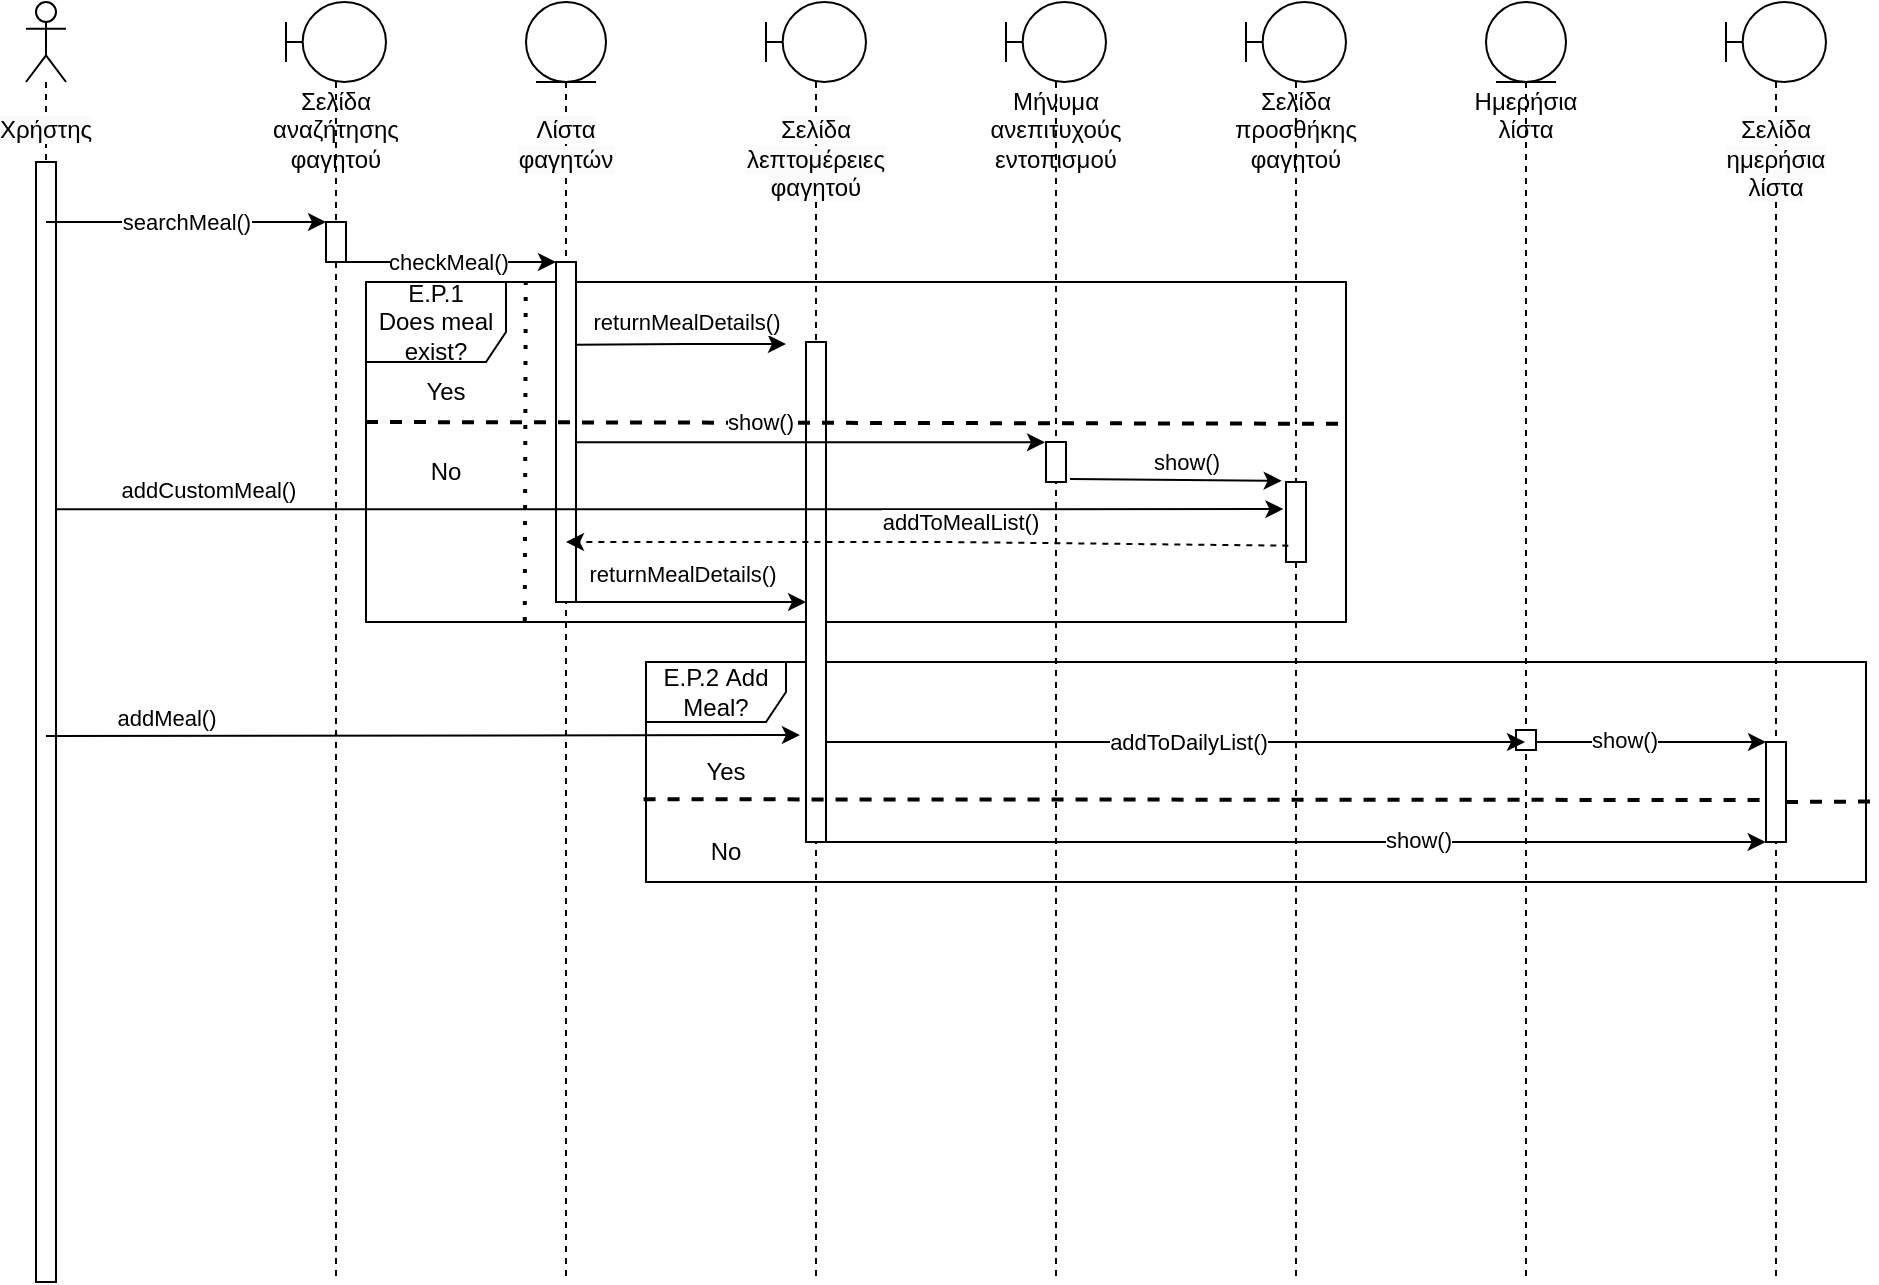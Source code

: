 <mxfile version="20.8.16" type="device"><diagram name="Page-1" id="CytRQbapS5Vo2PdPmSLh"><mxGraphModel dx="674" dy="1241" grid="1" gridSize="10" guides="1" tooltips="1" connect="1" arrows="1" fold="1" page="1" pageScale="1" pageWidth="1169" pageHeight="827" math="0" shadow="0"><root><mxCell id="0"/><mxCell id="1" parent="0"/><mxCell id="a9VUiloPnZ7TFO2Gp0ZQ-100" value="Ε.Ρ.2 Add Meal?" style="shape=umlFrame;whiteSpace=wrap;html=1;strokeColor=#000000;fontColor=#000000;width=70;height=30;" vertex="1" parent="1"><mxGeometry x="500" y="370" width="610" height="110" as="geometry"/></mxCell><mxCell id="a9VUiloPnZ7TFO2Gp0ZQ-26" value="Ε.Ρ.1&lt;br&gt;Does meal exist?" style="shape=umlFrame;whiteSpace=wrap;html=1;width=70;height=40;" vertex="1" parent="1"><mxGeometry x="360" y="180" width="490" height="170" as="geometry"/></mxCell><mxCell id="a9VUiloPnZ7TFO2Gp0ZQ-8" value="&#10;&lt;span style=&quot;color: rgb(0, 0, 0); font-family: Helvetica; font-size: 12px; font-style: normal; font-variant-ligatures: normal; font-variant-caps: normal; font-weight: 400; letter-spacing: normal; orphans: 2; text-align: center; text-indent: 0px; text-transform: none; widows: 2; word-spacing: 0px; -webkit-text-stroke-width: 0px; background-color: rgb(251, 251, 251); text-decoration-thickness: initial; text-decoration-style: initial; text-decoration-color: initial; float: none; display: inline !important;&quot;&gt;Χρήστης&lt;/span&gt;&#10;&#10;" style="shape=umlLifeline;participant=umlActor;perimeter=lifelinePerimeter;whiteSpace=wrap;html=1;container=1;collapsible=0;recursiveResize=0;verticalAlign=top;spacingTop=36;outlineConnect=0;" vertex="1" parent="1"><mxGeometry x="190" y="40" width="20" height="640" as="geometry"/></mxCell><mxCell id="a9VUiloPnZ7TFO2Gp0ZQ-13" value="" style="html=1;points=[];perimeter=orthogonalPerimeter;" vertex="1" parent="a9VUiloPnZ7TFO2Gp0ZQ-8"><mxGeometry x="5" y="80" width="10" height="560" as="geometry"/></mxCell><mxCell id="a9VUiloPnZ7TFO2Gp0ZQ-9" value="Σελίδα αναζήτησης φαγητού" style="shape=umlLifeline;participant=umlBoundary;perimeter=lifelinePerimeter;whiteSpace=wrap;html=1;container=1;collapsible=0;recursiveResize=0;verticalAlign=top;spacingTop=36;outlineConnect=0;size=40;" vertex="1" parent="1"><mxGeometry x="320" y="40" width="50" height="640" as="geometry"/></mxCell><mxCell id="a9VUiloPnZ7TFO2Gp0ZQ-14" value="" style="html=1;points=[];perimeter=orthogonalPerimeter;" vertex="1" parent="a9VUiloPnZ7TFO2Gp0ZQ-9"><mxGeometry x="20" y="110" width="10" height="20" as="geometry"/></mxCell><mxCell id="a9VUiloPnZ7TFO2Gp0ZQ-109" value="No" style="text;html=1;strokeColor=none;fillColor=none;align=center;verticalAlign=middle;whiteSpace=wrap;rounded=0;fontColor=#000000;" vertex="1" parent="a9VUiloPnZ7TFO2Gp0ZQ-9"><mxGeometry x="50" y="220" width="60" height="30" as="geometry"/></mxCell><mxCell id="a9VUiloPnZ7TFO2Gp0ZQ-10" value="&#10;&lt;span style=&quot;color: rgb(0, 0, 0); font-family: Helvetica; font-size: 12px; font-style: normal; font-variant-ligatures: normal; font-variant-caps: normal; font-weight: 400; letter-spacing: normal; orphans: 2; text-align: center; text-indent: 0px; text-transform: none; widows: 2; word-spacing: 0px; -webkit-text-stroke-width: 0px; background-color: rgb(251, 251, 251); text-decoration-thickness: initial; text-decoration-style: initial; text-decoration-color: initial; float: none; display: inline !important;&quot;&gt;Σελίδα λεπτομέρειες φαγητού&lt;/span&gt;&#10;&#10;" style="shape=umlLifeline;participant=umlBoundary;perimeter=lifelinePerimeter;whiteSpace=wrap;html=1;container=1;collapsible=0;recursiveResize=0;verticalAlign=top;spacingTop=36;outlineConnect=0;" vertex="1" parent="1"><mxGeometry x="560" y="40" width="50" height="640" as="geometry"/></mxCell><mxCell id="a9VUiloPnZ7TFO2Gp0ZQ-47" value="" style="html=1;points=[];perimeter=orthogonalPerimeter;" vertex="1" parent="a9VUiloPnZ7TFO2Gp0ZQ-10"><mxGeometry x="20" y="300" width="10" height="10" as="geometry"/></mxCell><mxCell id="a9VUiloPnZ7TFO2Gp0ZQ-48" value="" style="html=1;points=[];perimeter=orthogonalPerimeter;" vertex="1" parent="a9VUiloPnZ7TFO2Gp0ZQ-10"><mxGeometry x="20" y="170" width="10" height="250" as="geometry"/></mxCell><mxCell id="a9VUiloPnZ7TFO2Gp0ZQ-34" value="" style="endArrow=classic;html=1;rounded=0;dashed=1;startArrow=none;" edge="1" parent="a9VUiloPnZ7TFO2Gp0ZQ-10" source="a9VUiloPnZ7TFO2Gp0ZQ-48" target="a9VUiloPnZ7TFO2Gp0ZQ-10"><mxGeometry width="50" height="50" relative="1" as="geometry"><mxPoint x="-90" y="170" as="sourcePoint"/><mxPoint x="-10" y="190" as="targetPoint"/></mxGeometry></mxCell><mxCell id="a9VUiloPnZ7TFO2Gp0ZQ-11" value="&#10;&lt;span style=&quot;color: rgb(0, 0, 0); font-family: Helvetica; font-size: 12px; font-style: normal; font-variant-ligatures: normal; font-variant-caps: normal; font-weight: 400; letter-spacing: normal; orphans: 2; text-align: center; text-indent: 0px; text-transform: none; widows: 2; word-spacing: 0px; -webkit-text-stroke-width: 0px; background-color: rgb(251, 251, 251); text-decoration-thickness: initial; text-decoration-style: initial; text-decoration-color: initial; float: none; display: inline !important;&quot;&gt;Σελίδα ημερήσια λίστα&lt;/span&gt;&#10;&#10;" style="shape=umlLifeline;participant=umlBoundary;perimeter=lifelinePerimeter;whiteSpace=wrap;html=1;container=1;collapsible=0;recursiveResize=0;verticalAlign=top;spacingTop=36;outlineConnect=0;" vertex="1" parent="1"><mxGeometry x="1040" y="40" width="50" height="640" as="geometry"/></mxCell><mxCell id="a9VUiloPnZ7TFO2Gp0ZQ-97" value="" style="html=1;points=[];perimeter=orthogonalPerimeter;strokeColor=#000000;fontColor=#000000;" vertex="1" parent="a9VUiloPnZ7TFO2Gp0ZQ-11"><mxGeometry x="20" y="370" width="10" height="50" as="geometry"/></mxCell><mxCell id="a9VUiloPnZ7TFO2Gp0ZQ-12" value="&#10;&lt;span style=&quot;color: rgb(0, 0, 0); font-family: Helvetica; font-size: 12px; font-style: normal; font-variant-ligatures: normal; font-variant-caps: normal; font-weight: 400; letter-spacing: normal; orphans: 2; text-align: center; text-indent: 0px; text-transform: none; widows: 2; word-spacing: 0px; -webkit-text-stroke-width: 0px; background-color: rgb(251, 251, 251); text-decoration-thickness: initial; text-decoration-style: initial; text-decoration-color: initial; float: none; display: inline !important;&quot;&gt;Λίστα φαγητών&lt;/span&gt;&#10;&#10;" style="shape=umlLifeline;participant=umlEntity;perimeter=lifelinePerimeter;whiteSpace=wrap;html=1;container=1;collapsible=0;recursiveResize=0;verticalAlign=top;spacingTop=36;outlineConnect=0;" vertex="1" parent="1"><mxGeometry x="440" y="40" width="40" height="640" as="geometry"/></mxCell><mxCell id="a9VUiloPnZ7TFO2Gp0ZQ-57" value="" style="html=1;points=[];perimeter=orthogonalPerimeter;" vertex="1" parent="a9VUiloPnZ7TFO2Gp0ZQ-12"><mxGeometry x="15" y="130" width="10" height="170" as="geometry"/></mxCell><mxCell id="a9VUiloPnZ7TFO2Gp0ZQ-17" value="searchMeal()" style="edgeStyle=orthogonalEdgeStyle;rounded=0;orthogonalLoop=1;jettySize=auto;html=1;" edge="1" parent="1"><mxGeometry relative="1" as="geometry"><mxPoint x="200" y="150" as="sourcePoint"/><mxPoint x="340" y="150" as="targetPoint"/><Array as="points"><mxPoint x="339" y="150"/></Array></mxGeometry></mxCell><mxCell id="a9VUiloPnZ7TFO2Gp0ZQ-18" value="Ημερήσια λίστα" style="shape=umlLifeline;participant=umlEntity;perimeter=lifelinePerimeter;whiteSpace=wrap;html=1;container=1;collapsible=0;recursiveResize=0;verticalAlign=top;spacingTop=36;outlineConnect=0;" vertex="1" parent="1"><mxGeometry x="920" y="40" width="40" height="640" as="geometry"/></mxCell><mxCell id="a9VUiloPnZ7TFO2Gp0ZQ-95" value="" style="endArrow=classic;html=1;rounded=0;fontColor=#000000;startArrow=none;" edge="1" parent="a9VUiloPnZ7TFO2Gp0ZQ-18" source="a9VUiloPnZ7TFO2Gp0ZQ-96"><mxGeometry width="50" height="50" relative="1" as="geometry"><mxPoint x="20" y="370" as="sourcePoint"/><mxPoint x="140" y="370" as="targetPoint"/></mxGeometry></mxCell><mxCell id="a9VUiloPnZ7TFO2Gp0ZQ-103" value="show()" style="edgeLabel;html=1;align=center;verticalAlign=middle;resizable=0;points=[];fontColor=#000000;" vertex="1" connectable="0" parent="a9VUiloPnZ7TFO2Gp0ZQ-95"><mxGeometry x="-0.242" y="1" relative="1" as="geometry"><mxPoint as="offset"/></mxGeometry></mxCell><mxCell id="a9VUiloPnZ7TFO2Gp0ZQ-96" value="" style="html=1;points=[];perimeter=orthogonalPerimeter;strokeColor=#000000;fontColor=#000000;" vertex="1" parent="a9VUiloPnZ7TFO2Gp0ZQ-18"><mxGeometry x="15" y="364" width="10" height="10" as="geometry"/></mxCell><mxCell id="a9VUiloPnZ7TFO2Gp0ZQ-20" value="Μήνυμα ανεπιτυχούς εντοπισμού" style="shape=umlLifeline;participant=umlBoundary;perimeter=lifelinePerimeter;whiteSpace=wrap;html=1;container=1;collapsible=0;recursiveResize=0;verticalAlign=top;spacingTop=36;outlineConnect=0;strokeColor=#000000;" vertex="1" parent="1"><mxGeometry x="680" y="40" width="50" height="640" as="geometry"/></mxCell><mxCell id="a9VUiloPnZ7TFO2Gp0ZQ-54" value="" style="html=1;points=[];perimeter=orthogonalPerimeter;" vertex="1" parent="a9VUiloPnZ7TFO2Gp0ZQ-20"><mxGeometry x="20" y="220" width="10" height="20" as="geometry"/></mxCell><mxCell id="a9VUiloPnZ7TFO2Gp0ZQ-36" value="" style="endArrow=classic;html=1;rounded=0;startArrow=none;" edge="1" parent="a9VUiloPnZ7TFO2Gp0ZQ-20" source="a9VUiloPnZ7TFO2Gp0ZQ-54" target="a9VUiloPnZ7TFO2Gp0ZQ-20"><mxGeometry width="50" height="50" relative="1" as="geometry"><mxPoint x="-180" y="340" as="sourcePoint"/><mxPoint x="-130" y="290" as="targetPoint"/><Array as="points"/></mxGeometry></mxCell><mxCell id="a9VUiloPnZ7TFO2Gp0ZQ-21" value="Σελίδα προσθήκης φαγητού" style="shape=umlLifeline;participant=umlBoundary;perimeter=lifelinePerimeter;whiteSpace=wrap;html=1;container=1;collapsible=0;recursiveResize=0;verticalAlign=top;spacingTop=36;outlineConnect=0;" vertex="1" parent="1"><mxGeometry x="800" y="40" width="50" height="640" as="geometry"/></mxCell><mxCell id="a9VUiloPnZ7TFO2Gp0ZQ-55" value="" style="html=1;points=[];perimeter=orthogonalPerimeter;" vertex="1" parent="a9VUiloPnZ7TFO2Gp0ZQ-21"><mxGeometry x="20" y="240" width="10" height="40" as="geometry"/></mxCell><mxCell id="a9VUiloPnZ7TFO2Gp0ZQ-23" value="" style="edgeStyle=orthogonalEdgeStyle;rounded=0;orthogonalLoop=1;jettySize=auto;html=1;" edge="1" parent="1" source="a9VUiloPnZ7TFO2Gp0ZQ-14"><mxGeometry relative="1" as="geometry"><mxPoint x="455" y="170" as="targetPoint"/><Array as="points"><mxPoint x="430" y="170"/><mxPoint x="430" y="170"/></Array></mxGeometry></mxCell><mxCell id="a9VUiloPnZ7TFO2Gp0ZQ-24" value="checkMeal()" style="edgeLabel;html=1;align=center;verticalAlign=middle;resizable=0;points=[];" vertex="1" connectable="0" parent="a9VUiloPnZ7TFO2Gp0ZQ-23"><mxGeometry x="-0.248" y="-1" relative="1" as="geometry"><mxPoint x="11" y="-1" as="offset"/></mxGeometry></mxCell><mxCell id="a9VUiloPnZ7TFO2Gp0ZQ-28" value="" style="endArrow=none;dashed=1;html=1;strokeWidth=2;rounded=0;entryX=1.004;entryY=0.417;entryDx=0;entryDy=0;entryPerimeter=0;" edge="1" parent="1" target="a9VUiloPnZ7TFO2Gp0ZQ-26"><mxGeometry width="50" height="50" relative="1" as="geometry"><mxPoint x="360" y="250" as="sourcePoint"/><mxPoint x="850" y="240" as="targetPoint"/></mxGeometry></mxCell><mxCell id="a9VUiloPnZ7TFO2Gp0ZQ-29" value="" style="endArrow=none;dashed=1;html=1;dashPattern=1 3;strokeWidth=2;rounded=0;entryX=0.163;entryY=0;entryDx=0;entryDy=0;entryPerimeter=0;exitX=0.162;exitY=0.997;exitDx=0;exitDy=0;exitPerimeter=0;" edge="1" parent="1" source="a9VUiloPnZ7TFO2Gp0ZQ-26" target="a9VUiloPnZ7TFO2Gp0ZQ-26"><mxGeometry width="50" height="50" relative="1" as="geometry"><mxPoint x="540" y="380" as="sourcePoint"/><mxPoint x="590" y="330" as="targetPoint"/></mxGeometry></mxCell><mxCell id="a9VUiloPnZ7TFO2Gp0ZQ-38" value="" style="endArrow=classic;html=1;rounded=0;exitX=1.2;exitY=0.925;exitDx=0;exitDy=0;exitPerimeter=0;entryX=-0.217;entryY=-0.015;entryDx=0;entryDy=0;entryPerimeter=0;" edge="1" parent="1" source="a9VUiloPnZ7TFO2Gp0ZQ-54" target="a9VUiloPnZ7TFO2Gp0ZQ-55"><mxGeometry width="50" height="50" relative="1" as="geometry"><mxPoint x="740" y="360" as="sourcePoint"/><mxPoint x="790" y="310" as="targetPoint"/><Array as="points"/></mxGeometry></mxCell><mxCell id="a9VUiloPnZ7TFO2Gp0ZQ-39" value="show()" style="edgeLabel;html=1;align=center;verticalAlign=middle;resizable=0;points=[];" vertex="1" connectable="0" parent="a9VUiloPnZ7TFO2Gp0ZQ-38"><mxGeometry x="-0.127" y="-2" relative="1" as="geometry"><mxPoint x="12" y="-11" as="offset"/></mxGeometry></mxCell><mxCell id="a9VUiloPnZ7TFO2Gp0ZQ-42" style="edgeStyle=orthogonalEdgeStyle;rounded=0;orthogonalLoop=1;jettySize=auto;html=1;exitX=0.5;exitY=1;exitDx=0;exitDy=0;dashed=1;endArrow=openThin;endFill=0;" edge="1" parent="1"><mxGeometry relative="1" as="geometry"><mxPoint x="400" y="330" as="sourcePoint"/><mxPoint x="400" y="330" as="targetPoint"/></mxGeometry></mxCell><mxCell id="a9VUiloPnZ7TFO2Gp0ZQ-44" value="" style="endArrow=classic;html=1;rounded=0;entryX=-0.133;entryY=0.339;entryDx=0;entryDy=0;entryPerimeter=0;exitX=1.035;exitY=0.31;exitDx=0;exitDy=0;exitPerimeter=0;" edge="1" parent="1" source="a9VUiloPnZ7TFO2Gp0ZQ-13" target="a9VUiloPnZ7TFO2Gp0ZQ-55"><mxGeometry width="50" height="50" relative="1" as="geometry"><mxPoint x="400" y="360" as="sourcePoint"/><mxPoint x="450" y="310" as="targetPoint"/><Array as="points"/></mxGeometry></mxCell><mxCell id="a9VUiloPnZ7TFO2Gp0ZQ-45" value="addCustomMeal()" style="edgeLabel;html=1;align=center;verticalAlign=middle;resizable=0;points=[];" vertex="1" connectable="0" parent="a9VUiloPnZ7TFO2Gp0ZQ-44"><mxGeometry x="-0.067" y="-1" relative="1" as="geometry"><mxPoint x="-211" y="-11" as="offset"/></mxGeometry></mxCell><mxCell id="a9VUiloPnZ7TFO2Gp0ZQ-40" value="" style="endArrow=classic;html=1;rounded=0;dashed=1;endFill=1;exitX=0.117;exitY=0.796;exitDx=0;exitDy=0;exitPerimeter=0;" edge="1" parent="1" source="a9VUiloPnZ7TFO2Gp0ZQ-55"><mxGeometry width="50" height="50" relative="1" as="geometry"><mxPoint x="821" y="303" as="sourcePoint"/><mxPoint x="460" y="310" as="targetPoint"/><Array as="points"><mxPoint x="650" y="310"/></Array></mxGeometry></mxCell><mxCell id="a9VUiloPnZ7TFO2Gp0ZQ-41" value="addToMealList()" style="edgeLabel;html=1;align=center;verticalAlign=middle;resizable=0;points=[];" vertex="1" connectable="0" parent="a9VUiloPnZ7TFO2Gp0ZQ-40"><mxGeometry x="-0.133" y="2" relative="1" as="geometry"><mxPoint x="-8" y="-12" as="offset"/></mxGeometry></mxCell><mxCell id="a9VUiloPnZ7TFO2Gp0ZQ-46" value="&lt;span style=&quot;color: rgb(0, 0, 0); font-family: Helvetica; font-size: 11px; font-style: normal; font-variant-ligatures: normal; font-variant-caps: normal; font-weight: 400; letter-spacing: normal; orphans: 2; text-align: center; text-indent: 0px; text-transform: none; widows: 2; word-spacing: 0px; -webkit-text-stroke-width: 0px; background-color: rgb(255, 255, 255); text-decoration-thickness: initial; text-decoration-style: initial; text-decoration-color: initial; float: none; display: inline !important;&quot;&gt;returnMealDetails()&lt;/span&gt;" style="endArrow=classic;html=1;rounded=0;" edge="1" parent="1"><mxGeometry x="-0.044" y="14" width="50" height="50" relative="1" as="geometry"><mxPoint x="460" y="340" as="sourcePoint"/><mxPoint x="580" y="340" as="targetPoint"/><mxPoint as="offset"/></mxGeometry></mxCell><mxCell id="a9VUiloPnZ7TFO2Gp0ZQ-49" value="" style="endArrow=classic;html=1;rounded=0;endFill=1;exitX=1;exitY=0.827;exitDx=0;exitDy=0;exitPerimeter=0;" edge="1" parent="1"><mxGeometry width="50" height="50" relative="1" as="geometry"><mxPoint x="465" y="211.35" as="sourcePoint"/><mxPoint x="570" y="211" as="targetPoint"/><Array as="points"><mxPoint x="520" y="211"/></Array></mxGeometry></mxCell><mxCell id="a9VUiloPnZ7TFO2Gp0ZQ-110" value="returnMealDetails()" style="edgeLabel;html=1;align=center;verticalAlign=middle;resizable=0;points=[];fontColor=#000000;" vertex="1" connectable="0" parent="a9VUiloPnZ7TFO2Gp0ZQ-49"><mxGeometry x="-0.325" y="3" relative="1" as="geometry"><mxPoint x="19" y="-8" as="offset"/></mxGeometry></mxCell><mxCell id="a9VUiloPnZ7TFO2Gp0ZQ-52" value="" style="endArrow=classic;html=1;rounded=0;endFill=1;entryX=-0.05;entryY=0.008;entryDx=0;entryDy=0;entryPerimeter=0;" edge="1" parent="1" source="a9VUiloPnZ7TFO2Gp0ZQ-57" target="a9VUiloPnZ7TFO2Gp0ZQ-54"><mxGeometry width="50" height="50" relative="1" as="geometry"><mxPoint x="465" y="310.56" as="sourcePoint"/><mxPoint x="704.5" y="310" as="targetPoint"/></mxGeometry></mxCell><mxCell id="a9VUiloPnZ7TFO2Gp0ZQ-53" value="show()" style="edgeLabel;html=1;align=center;verticalAlign=middle;resizable=0;points=[];" vertex="1" connectable="0" parent="a9VUiloPnZ7TFO2Gp0ZQ-52"><mxGeometry x="-0.249" y="2" relative="1" as="geometry"><mxPoint x="4" y="-8" as="offset"/></mxGeometry></mxCell><mxCell id="a9VUiloPnZ7TFO2Gp0ZQ-91" value="" style="endArrow=classic;html=1;rounded=0;fontColor=#000000;" edge="1" parent="1" target="a9VUiloPnZ7TFO2Gp0ZQ-18"><mxGeometry width="50" height="50" relative="1" as="geometry"><mxPoint x="590" y="410" as="sourcePoint"/><mxPoint x="690" y="410" as="targetPoint"/><Array as="points"><mxPoint x="660" y="410"/></Array></mxGeometry></mxCell><mxCell id="a9VUiloPnZ7TFO2Gp0ZQ-99" value="addToDailyList()" style="edgeLabel;html=1;align=center;verticalAlign=middle;resizable=0;points=[];fontColor=#000000;" vertex="1" connectable="0" parent="a9VUiloPnZ7TFO2Gp0ZQ-91"><mxGeometry x="0.68" y="-1" relative="1" as="geometry"><mxPoint x="-113" y="-1" as="offset"/></mxGeometry></mxCell><mxCell id="a9VUiloPnZ7TFO2Gp0ZQ-92" value="" style="endArrow=classic;html=1;rounded=0;fontColor=#000000;entryX=-0.304;entryY=0.786;entryDx=0;entryDy=0;entryPerimeter=0;" edge="1" parent="1" target="a9VUiloPnZ7TFO2Gp0ZQ-48"><mxGeometry width="50" height="50" relative="1" as="geometry"><mxPoint x="200" y="407" as="sourcePoint"/><mxPoint x="580" y="390" as="targetPoint"/><Array as="points"/></mxGeometry></mxCell><mxCell id="a9VUiloPnZ7TFO2Gp0ZQ-106" value="addMeal()" style="edgeLabel;html=1;align=center;verticalAlign=middle;resizable=0;points=[];fontColor=#000000;" vertex="1" connectable="0" parent="a9VUiloPnZ7TFO2Gp0ZQ-92"><mxGeometry x="0.005" y="-3" relative="1" as="geometry"><mxPoint x="-130" y="-12" as="offset"/></mxGeometry></mxCell><mxCell id="a9VUiloPnZ7TFO2Gp0ZQ-105" value="" style="endArrow=none;dashed=1;html=1;strokeWidth=2;rounded=0;fontColor=#000000;exitX=-0.002;exitY=0.624;exitDx=0;exitDy=0;exitPerimeter=0;entryX=-0.271;entryY=0.58;entryDx=0;entryDy=0;entryPerimeter=0;" edge="1" parent="1" source="a9VUiloPnZ7TFO2Gp0ZQ-100" target="a9VUiloPnZ7TFO2Gp0ZQ-97"><mxGeometry width="50" height="50" relative="1" as="geometry"><mxPoint x="790" y="360" as="sourcePoint"/><mxPoint x="1060" y="440" as="targetPoint"/></mxGeometry></mxCell><mxCell id="a9VUiloPnZ7TFO2Gp0ZQ-93" value="" style="endArrow=classic;html=1;rounded=0;fontColor=#000000;" edge="1" parent="1"><mxGeometry width="50" height="50" relative="1" as="geometry"><mxPoint x="590" y="460" as="sourcePoint"/><mxPoint x="1059.83" y="460" as="targetPoint"/><Array as="points"><mxPoint x="775.33" y="460"/><mxPoint x="895.33" y="460"/></Array></mxGeometry></mxCell><mxCell id="a9VUiloPnZ7TFO2Gp0ZQ-94" value="show()" style="edgeLabel;html=1;align=center;verticalAlign=middle;resizable=0;points=[];fontColor=#000000;" vertex="1" connectable="0" parent="a9VUiloPnZ7TFO2Gp0ZQ-93"><mxGeometry x="0.257" y="1" relative="1" as="geometry"><mxPoint as="offset"/></mxGeometry></mxCell><mxCell id="a9VUiloPnZ7TFO2Gp0ZQ-108" value="Yes" style="text;html=1;strokeColor=none;fillColor=none;align=center;verticalAlign=middle;whiteSpace=wrap;rounded=0;fontColor=#000000;" vertex="1" parent="1"><mxGeometry x="370" y="220" width="60" height="30" as="geometry"/></mxCell><mxCell id="a9VUiloPnZ7TFO2Gp0ZQ-111" value="Yes" style="text;html=1;strokeColor=none;fillColor=none;align=center;verticalAlign=middle;whiteSpace=wrap;rounded=0;fontColor=#000000;" vertex="1" parent="1"><mxGeometry x="510" y="410" width="60" height="30" as="geometry"/></mxCell><mxCell id="a9VUiloPnZ7TFO2Gp0ZQ-112" value="No" style="text;html=1;strokeColor=none;fillColor=none;align=center;verticalAlign=middle;whiteSpace=wrap;rounded=0;fontColor=#000000;" vertex="1" parent="1"><mxGeometry x="510" y="450" width="60" height="30" as="geometry"/></mxCell><mxCell id="a9VUiloPnZ7TFO2Gp0ZQ-115" value="" style="endArrow=none;dashed=1;html=1;strokeWidth=2;rounded=0;fontColor=#000000;entryX=1.005;entryY=0.634;entryDx=0;entryDy=0;entryPerimeter=0;" edge="1" parent="1" target="a9VUiloPnZ7TFO2Gp0ZQ-100"><mxGeometry width="50" height="50" relative="1" as="geometry"><mxPoint x="1070" y="440" as="sourcePoint"/><mxPoint x="1120" y="390" as="targetPoint"/></mxGeometry></mxCell></root></mxGraphModel></diagram></mxfile>